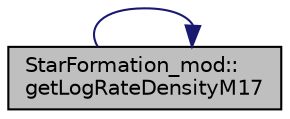 digraph "StarFormation_mod::getLogRateDensityM17"
{
 // LATEX_PDF_SIZE
  edge [fontname="Helvetica",fontsize="10",labelfontname="Helvetica",labelfontsize="10"];
  node [fontname="Helvetica",fontsize="10",shape=record];
  rankdir="LR";
  Node1 [label="StarFormation_mod::\lgetLogRateDensityM17",height=0.2,width=0.4,color="black", fillcolor="grey75", style="filled", fontcolor="black",tooltip="Return the Comoving Star Formation Rate Density according to Eqn 1 of Madau 2017: Cosmic Star-Formati..."];
  Node1 -> Node1 [color="midnightblue",fontsize="10",style="solid",fontname="Helvetica"];
}

